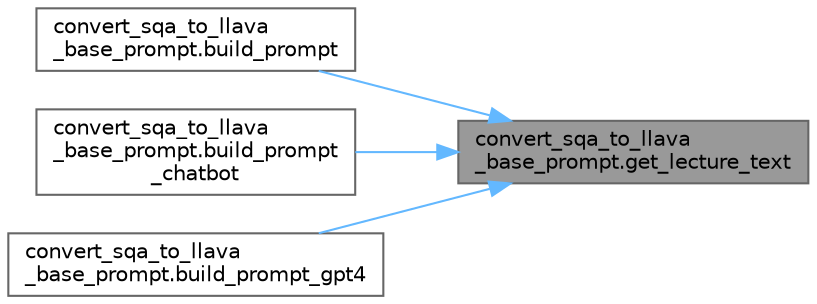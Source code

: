 digraph "convert_sqa_to_llava_base_prompt.get_lecture_text"
{
 // LATEX_PDF_SIZE
  bgcolor="transparent";
  edge [fontname=Helvetica,fontsize=10,labelfontname=Helvetica,labelfontsize=10];
  node [fontname=Helvetica,fontsize=10,shape=box,height=0.2,width=0.4];
  rankdir="RL";
  Node1 [id="Node000001",label="convert_sqa_to_llava\l_base_prompt.get_lecture_text",height=0.2,width=0.4,color="gray40", fillcolor="grey60", style="filled", fontcolor="black",tooltip=" "];
  Node1 -> Node2 [id="edge1_Node000001_Node000002",dir="back",color="steelblue1",style="solid",tooltip=" "];
  Node2 [id="Node000002",label="convert_sqa_to_llava\l_base_prompt.build_prompt",height=0.2,width=0.4,color="grey40", fillcolor="white", style="filled",URL="$namespaceconvert__sqa__to__llava__base__prompt.html#a692395405d055e5baa6d458d46615f3d",tooltip=" "];
  Node1 -> Node3 [id="edge2_Node000001_Node000003",dir="back",color="steelblue1",style="solid",tooltip=" "];
  Node3 [id="Node000003",label="convert_sqa_to_llava\l_base_prompt.build_prompt\l_chatbot",height=0.2,width=0.4,color="grey40", fillcolor="white", style="filled",URL="$namespaceconvert__sqa__to__llava__base__prompt.html#a51602486083111662dc64454b32b1215",tooltip=" "];
  Node1 -> Node4 [id="edge3_Node000001_Node000004",dir="back",color="steelblue1",style="solid",tooltip=" "];
  Node4 [id="Node000004",label="convert_sqa_to_llava\l_base_prompt.build_prompt_gpt4",height=0.2,width=0.4,color="grey40", fillcolor="white", style="filled",URL="$namespaceconvert__sqa__to__llava__base__prompt.html#a2cd3b4e3c8f3c8096b8b1c5277ae001d",tooltip=" "];
}
